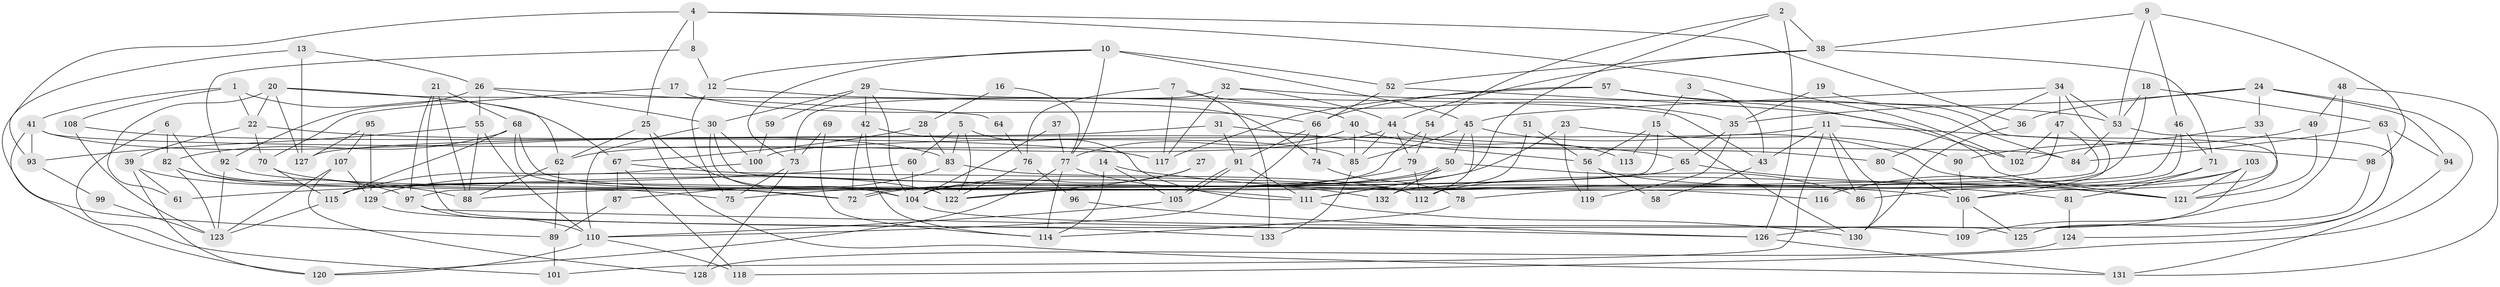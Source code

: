// Generated by graph-tools (version 1.1) at 2025/11/02/27/25 16:11:18]
// undirected, 133 vertices, 266 edges
graph export_dot {
graph [start="1"]
  node [color=gray90,style=filled];
  1;
  2;
  3;
  4;
  5;
  6;
  7;
  8;
  9;
  10;
  11;
  12;
  13;
  14;
  15;
  16;
  17;
  18;
  19;
  20;
  21;
  22;
  23;
  24;
  25;
  26;
  27;
  28;
  29;
  30;
  31;
  32;
  33;
  34;
  35;
  36;
  37;
  38;
  39;
  40;
  41;
  42;
  43;
  44;
  45;
  46;
  47;
  48;
  49;
  50;
  51;
  52;
  53;
  54;
  55;
  56;
  57;
  58;
  59;
  60;
  61;
  62;
  63;
  64;
  65;
  66;
  67;
  68;
  69;
  70;
  71;
  72;
  73;
  74;
  75;
  76;
  77;
  78;
  79;
  80;
  81;
  82;
  83;
  84;
  85;
  86;
  87;
  88;
  89;
  90;
  91;
  92;
  93;
  94;
  95;
  96;
  97;
  98;
  99;
  100;
  101;
  102;
  103;
  104;
  105;
  106;
  107;
  108;
  109;
  110;
  111;
  112;
  113;
  114;
  115;
  116;
  117;
  118;
  119;
  120;
  121;
  122;
  123;
  124;
  125;
  126;
  127;
  128;
  129;
  130;
  131;
  132;
  133;
  1 -- 67;
  1 -- 22;
  1 -- 41;
  1 -- 108;
  2 -- 38;
  2 -- 111;
  2 -- 54;
  2 -- 126;
  3 -- 15;
  3 -- 43;
  4 -- 25;
  4 -- 93;
  4 -- 8;
  4 -- 36;
  4 -- 102;
  5 -- 122;
  5 -- 83;
  5 -- 60;
  5 -- 111;
  6 -- 75;
  6 -- 82;
  6 -- 101;
  7 -- 117;
  7 -- 133;
  7 -- 35;
  7 -- 76;
  8 -- 12;
  8 -- 92;
  9 -- 38;
  9 -- 46;
  9 -- 53;
  9 -- 98;
  10 -- 77;
  10 -- 45;
  10 -- 12;
  10 -- 52;
  10 -- 73;
  11 -- 130;
  11 -- 98;
  11 -- 43;
  11 -- 86;
  11 -- 100;
  11 -- 101;
  12 -- 40;
  12 -- 75;
  13 -- 89;
  13 -- 26;
  13 -- 127;
  14 -- 114;
  14 -- 105;
  14 -- 106;
  15 -- 130;
  15 -- 97;
  15 -- 56;
  15 -- 113;
  16 -- 77;
  16 -- 28;
  17 -- 70;
  17 -- 66;
  18 -- 53;
  18 -- 132;
  18 -- 63;
  19 -- 35;
  19 -- 121;
  20 -- 22;
  20 -- 62;
  20 -- 61;
  20 -- 74;
  20 -- 127;
  21 -- 68;
  21 -- 88;
  21 -- 97;
  21 -- 125;
  22 -- 70;
  22 -- 39;
  22 -- 65;
  23 -- 119;
  23 -- 104;
  23 -- 90;
  24 -- 35;
  24 -- 33;
  24 -- 36;
  24 -- 94;
  24 -- 118;
  25 -- 131;
  25 -- 104;
  25 -- 62;
  26 -- 30;
  26 -- 92;
  26 -- 55;
  26 -- 64;
  27 -- 104;
  27 -- 122;
  28 -- 67;
  28 -- 83;
  29 -- 104;
  29 -- 42;
  29 -- 30;
  29 -- 43;
  29 -- 59;
  30 -- 110;
  30 -- 100;
  30 -- 116;
  30 -- 122;
  31 -- 127;
  31 -- 91;
  31 -- 56;
  32 -- 73;
  32 -- 53;
  32 -- 44;
  32 -- 117;
  33 -- 102;
  33 -- 106;
  34 -- 106;
  34 -- 45;
  34 -- 47;
  34 -- 53;
  34 -- 80;
  35 -- 65;
  35 -- 119;
  36 -- 130;
  37 -- 104;
  37 -- 77;
  38 -- 52;
  38 -- 44;
  38 -- 71;
  39 -- 120;
  39 -- 122;
  39 -- 61;
  40 -- 80;
  40 -- 77;
  40 -- 85;
  41 -- 84;
  41 -- 83;
  41 -- 93;
  41 -- 120;
  42 -- 72;
  42 -- 85;
  42 -- 114;
  43 -- 58;
  44 -- 85;
  44 -- 62;
  44 -- 79;
  44 -- 113;
  45 -- 112;
  45 -- 121;
  45 -- 50;
  45 -- 85;
  46 -- 71;
  46 -- 112;
  46 -- 78;
  47 -- 88;
  47 -- 102;
  47 -- 122;
  48 -- 131;
  48 -- 109;
  48 -- 49;
  49 -- 90;
  49 -- 121;
  50 -- 72;
  50 -- 72;
  50 -- 86;
  50 -- 132;
  51 -- 111;
  51 -- 56;
  52 -- 102;
  52 -- 66;
  53 -- 84;
  53 -- 124;
  54 -- 79;
  54 -- 115;
  55 -- 88;
  55 -- 93;
  55 -- 110;
  56 -- 58;
  56 -- 81;
  56 -- 119;
  57 -- 66;
  57 -- 117;
  57 -- 84;
  57 -- 121;
  59 -- 100;
  60 -- 61;
  60 -- 104;
  62 -- 88;
  62 -- 89;
  63 -- 84;
  63 -- 94;
  63 -- 125;
  64 -- 76;
  65 -- 121;
  65 -- 75;
  66 -- 110;
  66 -- 74;
  66 -- 91;
  67 -- 87;
  67 -- 112;
  67 -- 118;
  68 -- 82;
  68 -- 115;
  68 -- 72;
  68 -- 104;
  69 -- 114;
  69 -- 73;
  70 -- 115;
  70 -- 72;
  71 -- 86;
  71 -- 81;
  73 -- 75;
  73 -- 128;
  74 -- 78;
  76 -- 122;
  76 -- 96;
  77 -- 114;
  77 -- 120;
  77 -- 132;
  78 -- 114;
  79 -- 129;
  79 -- 112;
  80 -- 106;
  81 -- 124;
  82 -- 123;
  82 -- 97;
  82 -- 88;
  83 -- 112;
  83 -- 87;
  85 -- 133;
  87 -- 89;
  89 -- 101;
  90 -- 106;
  91 -- 105;
  91 -- 105;
  91 -- 111;
  92 -- 111;
  92 -- 123;
  93 -- 99;
  94 -- 131;
  95 -- 127;
  95 -- 107;
  95 -- 129;
  96 -- 126;
  97 -- 110;
  97 -- 126;
  98 -- 125;
  99 -- 123;
  100 -- 115;
  103 -- 121;
  103 -- 126;
  103 -- 112;
  103 -- 116;
  104 -- 109;
  105 -- 110;
  106 -- 125;
  106 -- 109;
  107 -- 128;
  107 -- 123;
  107 -- 129;
  108 -- 123;
  108 -- 117;
  110 -- 118;
  110 -- 120;
  111 -- 130;
  115 -- 123;
  124 -- 128;
  126 -- 131;
  129 -- 133;
}
